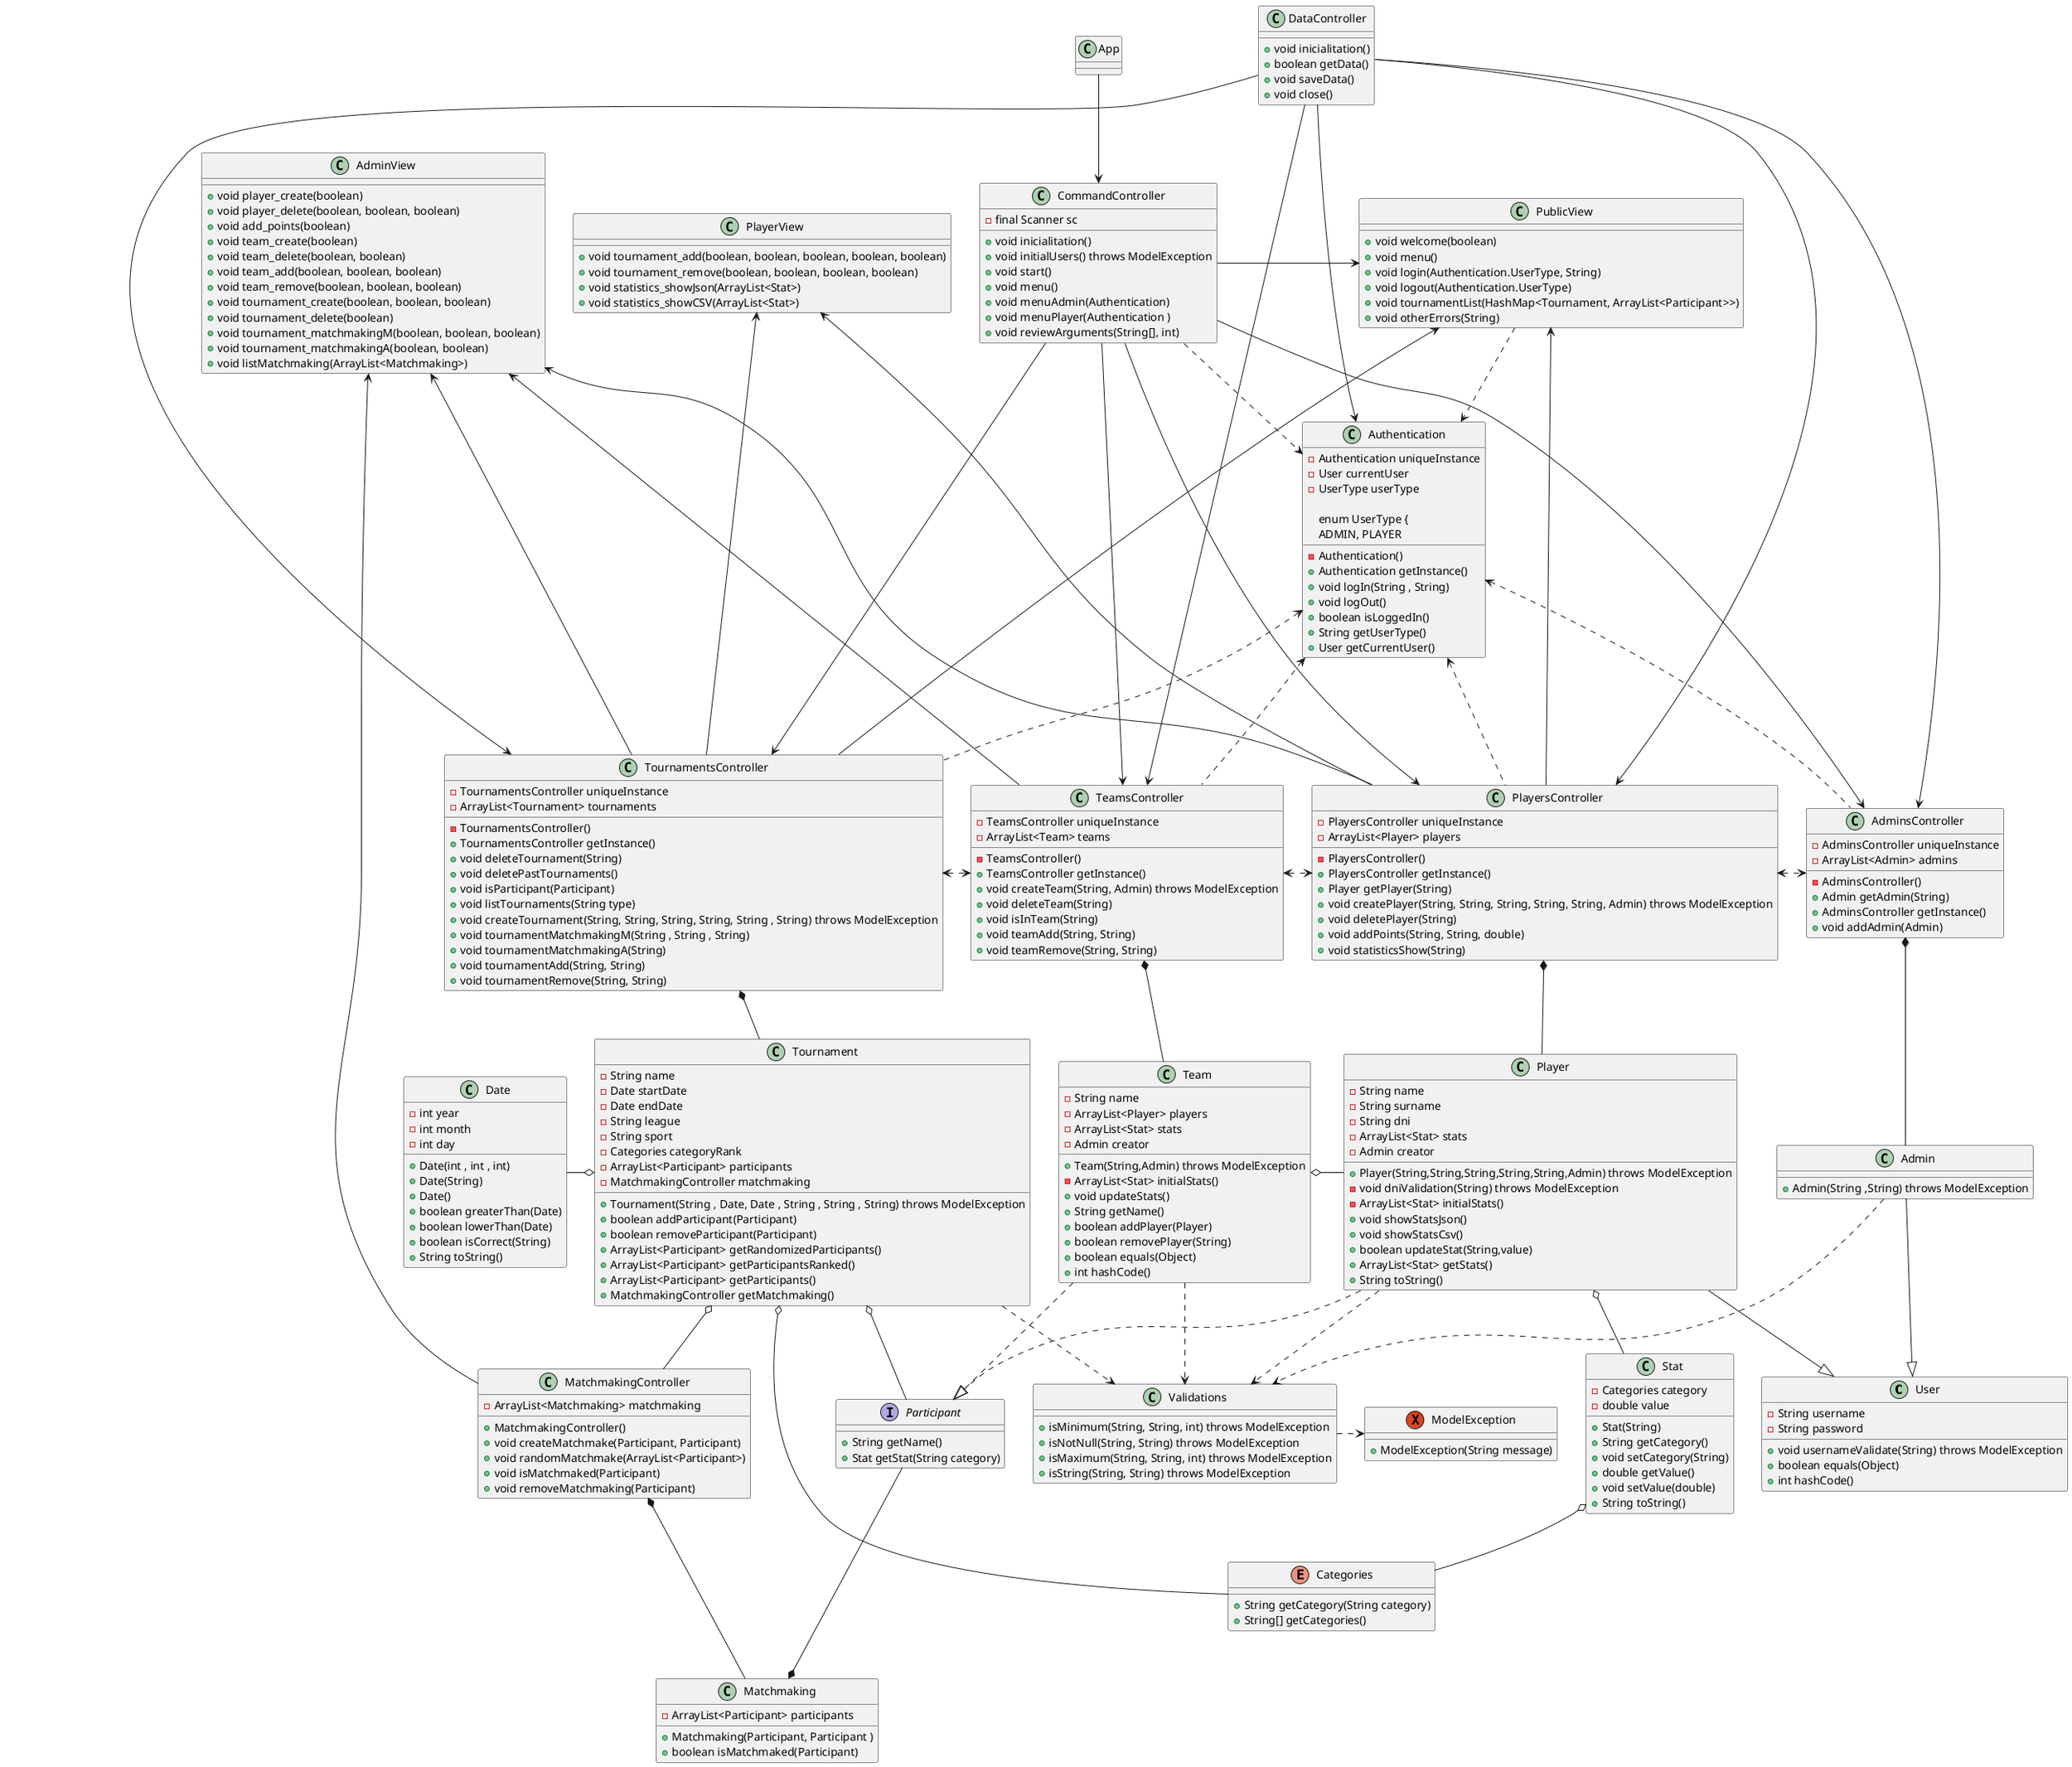@startuml
class User {
    - String username
    - String password
    + void usernameValidate(String) throws ModelException
    + boolean equals(Object)
    + int hashCode()
}

class Player {
    - String name
    - String surname
    - String dni
    - ArrayList<Stat> stats
    - Admin creator
    + Player(String,String,String,String,String,Admin) throws ModelException
    - void dniValidation(String) throws ModelException
    - ArrayList<Stat> initialStats()
    + void showStatsJson()
    + void showStatsCsv()
    + boolean updateStat(String,value)
    + ArrayList<Stat> getStats()
    + String toString()
}

class Admin {
    + Admin(String ,String) throws ModelException
}

enum Categories {
    +String getCategory(String category)
    +String[] getCategories()
}

class Stat {
    - Categories category
    - double value
    + Stat(String)
    + String getCategory()
    + void setCategory(String)
    + double getValue()
    + void setValue(double)
    + String toString()
}

class Team {
    - String name
    - ArrayList<Player> players
    - ArrayList<Stat> stats
    - Admin creator
    + Team(String,Admin) throws ModelException
    - ArrayList<Stat> initialStats()
    + void updateStats()
    + String getName()
    + boolean addPlayer(Player)
    + boolean removePlayer(String)
    + boolean equals(Object)
    + int hashCode()
}

class Matchmaking {
    - ArrayList<Participant> participants
    + Matchmaking(Participant, Participant )
    + boolean isMatchmaked(Participant)
}

class Tournament {
    - String name
    - Date startDate
    - Date endDate
    - String league
    - String sport
    - Categories categoryRank
    - ArrayList<Participant> participants
    - MatchmakingController matchmaking
    + Tournament(String , Date, Date , String , String , String) throws ModelException
    + boolean addParticipant(Participant)
    + boolean removeParticipant(Participant)
    + ArrayList<Participant> getRandomizedParticipants()
    + ArrayList<Participant> getParticipantsRanked()
    + ArrayList<Participant> getParticipants()
    + MatchmakingController getMatchmaking()
}

class CommandController {
    - final Scanner sc
    + void inicialitation()
    + void initialUsers() throws ModelException
    + void start()
    + void menu()
    + void menuAdmin(Authentication)
    + void menuPlayer(Authentication )
    + void reviewArguments(String[], int)
}

class AdminsController {
    - AdminsController uniqueInstance
    - ArrayList<Admin> admins
    - AdminsController()
    + Admin getAdmin(String)
    + AdminsController getInstance()
    + void addAdmin(Admin)
}

class PlayersController {
    - PlayersController uniqueInstance
    - ArrayList<Player> players
    - PlayersController()
    + PlayersController getInstance()
    + Player getPlayer(String)
    + void createPlayer(String, String, String, String, String, Admin) throws ModelException
    + void deletePlayer(String)
    + void addPoints(String, String, double)
    + void statisticsShow(String)
}

class Authentication {
    - Authentication uniqueInstance
    - User currentUser
    - UserType userType
    - Authentication()
    + Authentication getInstance()
    + void logIn(String , String)
    + void logOut()
    + boolean isLoggedIn()
    + String getUserType()
    + User getCurrentUser()

    enum UserType {
        ADMIN, PLAYER

}

class TournamentsController {
    - TournamentsController uniqueInstance
    - ArrayList<Tournament> tournaments
    - TournamentsController()
    + TournamentsController getInstance()
    + void deleteTournament(String)
    + void deletePastTournaments()
    + void isParticipant(Participant)
    + void listTournaments(String type)
    + void createTournament(String, String, String, String, String , String) throws ModelException
    + void tournamentMatchmakingM(String , String , String)
    + void tournamentMatchmakingA(String)
    + void tournamentAdd(String, String)
    + void tournamentRemove(String, String)
}

class TeamsController {
    - TeamsController uniqueInstance
    - ArrayList<Team> teams
    - TeamsController()
    + TeamsController getInstance()
    + void createTeam(String, Admin) throws ModelException
    + void deleteTeam(String)
    + void isInTeam(String)
    + void teamAdd(String, String)
    + void teamRemove(String, String)
}

class MatchmakingController {
    - ArrayList<Matchmaking> matchmaking
    + MatchmakingController()
    + void createMatchmake(Participant, Participant)
    + void randomMatchmake(ArrayList<Participant>)
    + void isMatchmaked(Participant)
    + void removeMatchmaking(Participant)
}

class PlayerView {
    + void tournament_add(boolean, boolean, boolean, boolean, boolean)
    + void tournament_remove(boolean, boolean, boolean, boolean)
    + void statistics_showJson(ArrayList<Stat>)
    + void statistics_showCSV(ArrayList<Stat>)
}

class PublicView {
    + void welcome(boolean)
    + void menu()
    + void login(Authentication.UserType, String)
    + void logout(Authentication.UserType)
    + void tournamentList(HashMap<Tournament, ArrayList<Participant>>)
    + void otherErrors(String)
}

class DataController{
    +void inicialitation()
    +boolean getData()
    +void saveData()
    +void close()
}

class AdminView {
    + void player_create(boolean)
    + void player_delete(boolean, boolean, boolean)
    + void add_points(boolean)
    + void team_create(boolean)
    + void team_delete(boolean, boolean)
    + void team_add(boolean, boolean, boolean)
    + void team_remove(boolean, boolean, boolean)
    + void tournament_create(boolean, boolean, boolean)
    + void tournament_delete(boolean)
    + void tournament_matchmakingM(boolean, boolean, boolean)
    + void tournament_matchmakingA(boolean, boolean)
    + void listMatchmaking(ArrayList<Matchmaking>)
}

interface Participant {
        + String getName()
        + Stat getStat(String category)
    }

Exception ModelException{
        + ModelException(String message)
    }

class Validations {
        + isMinimum(String, String, int) throws ModelException
        + isNotNull(String, String) throws ModelException
        + isMaximum(String, String, int) throws ModelException
        + isString(String, String) throws ModelException
    }

class Date {
        - int year
        - int month
        - int day
        + Date(int , int , int)
        + Date(String)
        + Date()
        + boolean greaterThan(Date)
        + boolean lowerThan(Date)
        + boolean isCorrect(String)
        + String toString()
    }

App --> CommandController
CommandController ---> TournamentsController
CommandController ---> TeamsController
CommandController ---> PlayersController
CommandController ---> AdminsController
PublicView <- CommandController
CommandController ..> Authentication
Authentication <. AdminsController
Authentication <. PlayersController
Authentication <... TeamsController
Authentication <... TournamentsController
TeamsController <.> PlayersController
AdminView <---- TeamsController
PlayersController <.> AdminsController
AdminView <---- PlayersController
AdminView <---- MatchmakingController
PlayerView <---- PlayersController
PublicView <---- PlayersController
PublicView ..> Authentication
TournamentsController <.> TeamsController
PublicView <---- TournamentsController
AdminView <---- TournamentsController
PlayerView <---- TournamentsController
TournamentsController *-- Tournament
Tournament o-- MatchmakingController
MatchmakingController *-- Matchmaking
AdminsController *-- Admin
PlayersController *-- Player
Player o-- Stat
Stat o-- Categories
TeamsController *-- Team
Team o- Player
Tournament o- Participant
Date -o Tournament
Tournament o-- Categories
Team ..|> Participant
Player ..|> Participant
Player --|> User
Admin --|> User
Participant ---* Matchmaking
Player ..> Validations
Admin ..> Validations
Team ..> Validations
Tournament ..> Validations
Validations .> ModelException
DataController ---> PlayersController
DataController ---> AdminsController
DataController ---> TeamsController
DataController ---> TournamentsController
DataController ---> Authentication

@enduml
